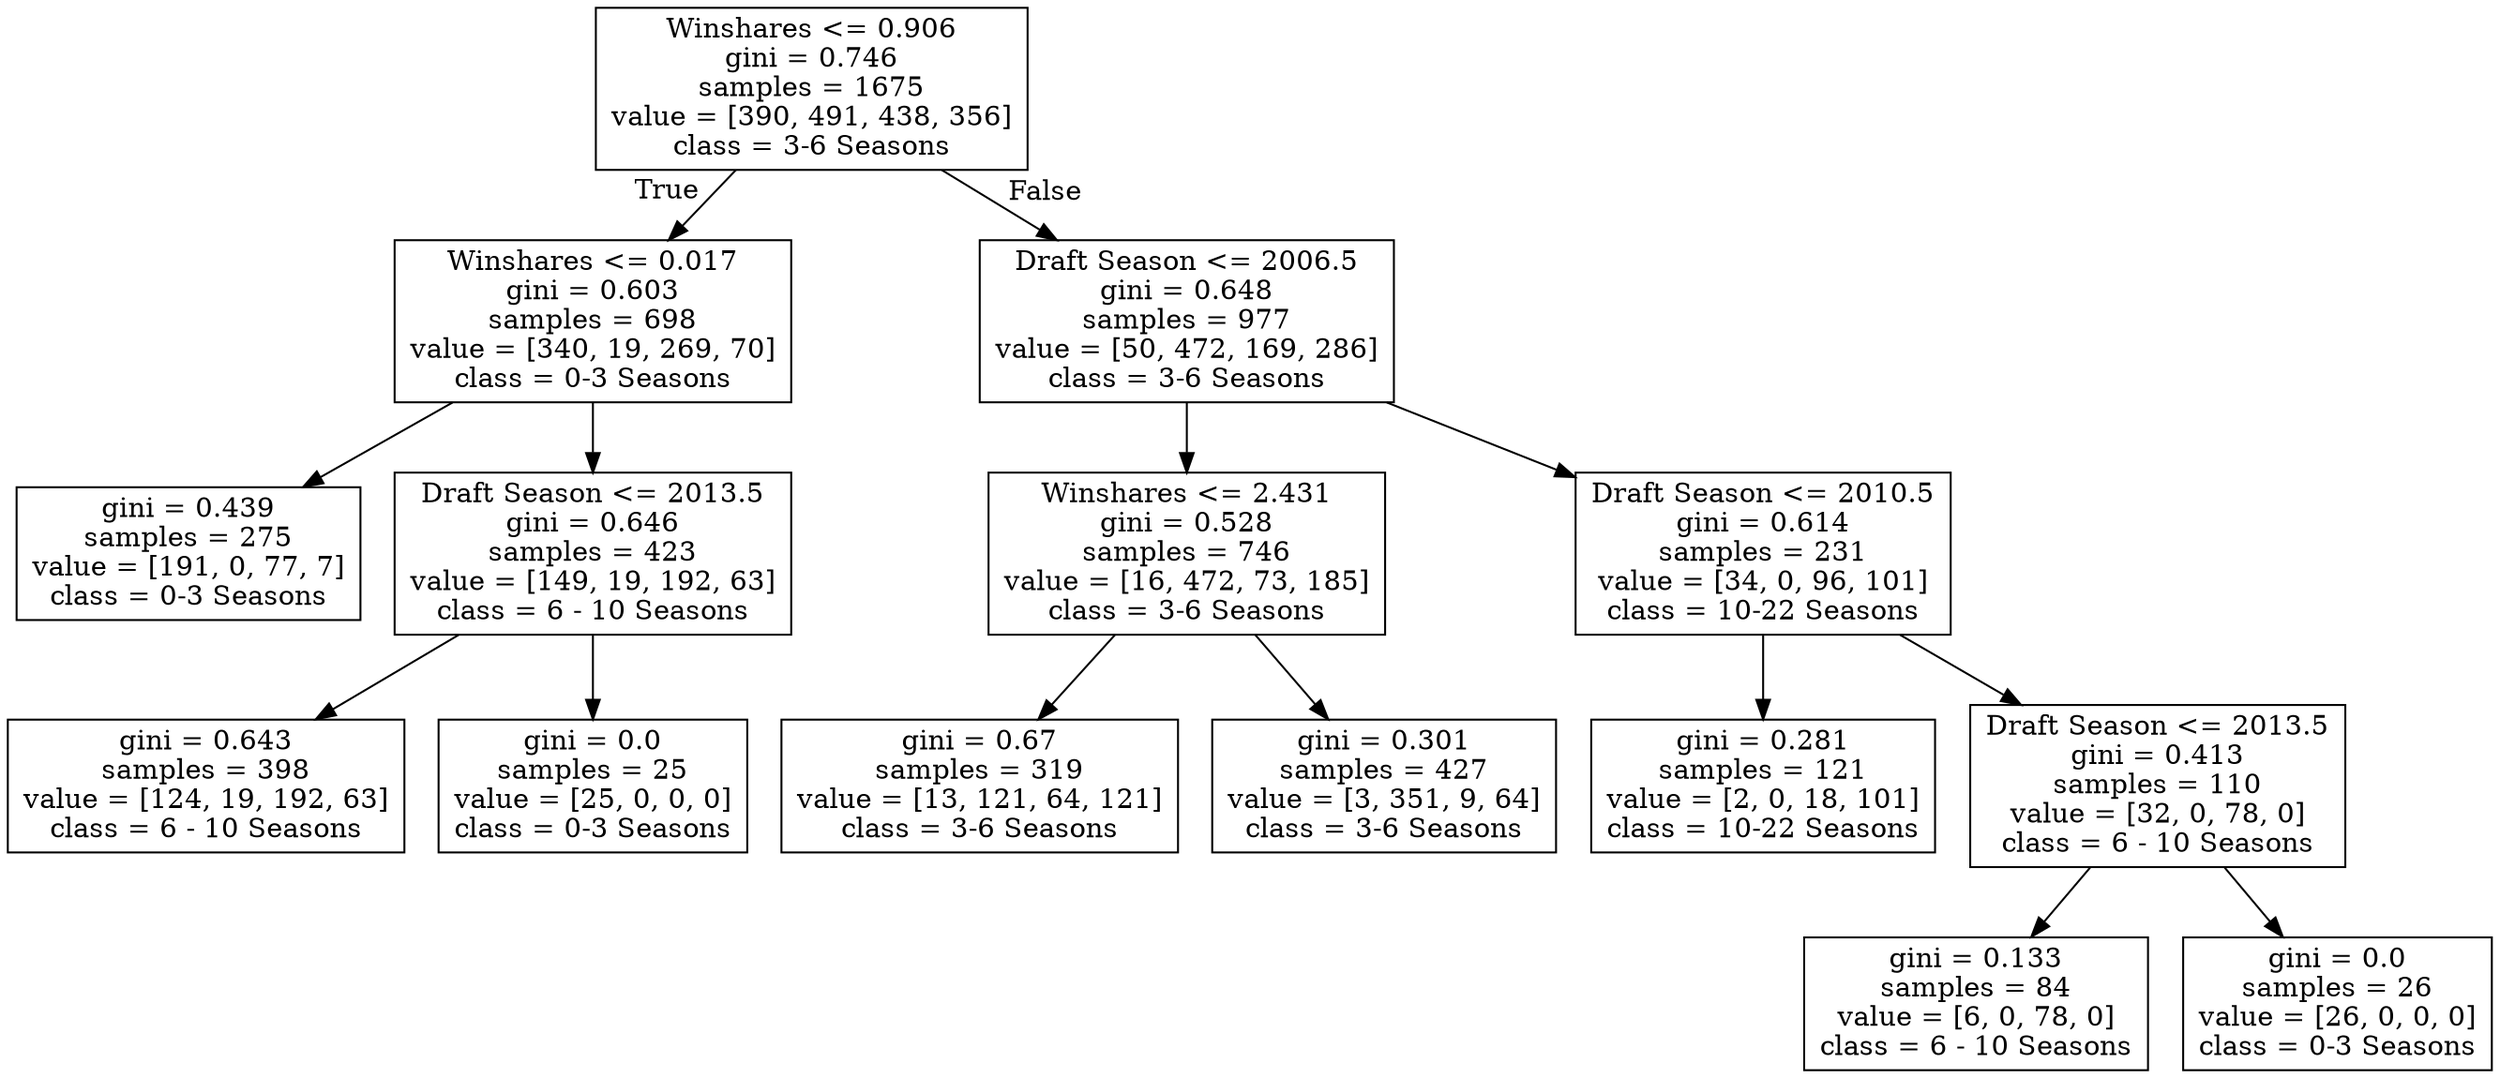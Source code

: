 digraph Tree {
node [shape=box] ;
0 [label="Winshares <= 0.906\ngini = 0.746\nsamples = 1675\nvalue = [390, 491, 438, 356]\nclass = 3-6 Seasons"] ;
1 [label="Winshares <= 0.017\ngini = 0.603\nsamples = 698\nvalue = [340, 19, 269, 70]\nclass = 0-3 Seasons"] ;
0 -> 1 [labeldistance=2.5, labelangle=45, headlabel="True"] ;
11 [label="gini = 0.439\nsamples = 275\nvalue = [191, 0, 77, 7]\nclass = 0-3 Seasons"] ;
1 -> 11 ;
12 [label="Draft Season <= 2013.5\ngini = 0.646\nsamples = 423\nvalue = [149, 19, 192, 63]\nclass = 6 - 10 Seasons"] ;
1 -> 12 ;
13 [label="gini = 0.643\nsamples = 398\nvalue = [124, 19, 192, 63]\nclass = 6 - 10 Seasons"] ;
12 -> 13 ;
14 [label="gini = 0.0\nsamples = 25\nvalue = [25, 0, 0, 0]\nclass = 0-3 Seasons"] ;
12 -> 14 ;
2 [label="Draft Season <= 2006.5\ngini = 0.648\nsamples = 977\nvalue = [50, 472, 169, 286]\nclass = 3-6 Seasons"] ;
0 -> 2 [labeldistance=2.5, labelangle=-45, headlabel="False"] ;
3 [label="Winshares <= 2.431\ngini = 0.528\nsamples = 746\nvalue = [16, 472, 73, 185]\nclass = 3-6 Seasons"] ;
2 -> 3 ;
7 [label="gini = 0.67\nsamples = 319\nvalue = [13, 121, 64, 121]\nclass = 3-6 Seasons"] ;
3 -> 7 ;
8 [label="gini = 0.301\nsamples = 427\nvalue = [3, 351, 9, 64]\nclass = 3-6 Seasons"] ;
3 -> 8 ;
4 [label="Draft Season <= 2010.5\ngini = 0.614\nsamples = 231\nvalue = [34, 0, 96, 101]\nclass = 10-22 Seasons"] ;
2 -> 4 ;
5 [label="gini = 0.281\nsamples = 121\nvalue = [2, 0, 18, 101]\nclass = 10-22 Seasons"] ;
4 -> 5 ;
6 [label="Draft Season <= 2013.5\ngini = 0.413\nsamples = 110\nvalue = [32, 0, 78, 0]\nclass = 6 - 10 Seasons"] ;
4 -> 6 ;
9 [label="gini = 0.133\nsamples = 84\nvalue = [6, 0, 78, 0]\nclass = 6 - 10 Seasons"] ;
6 -> 9 ;
10 [label="gini = 0.0\nsamples = 26\nvalue = [26, 0, 0, 0]\nclass = 0-3 Seasons"] ;
6 -> 10 ;
}